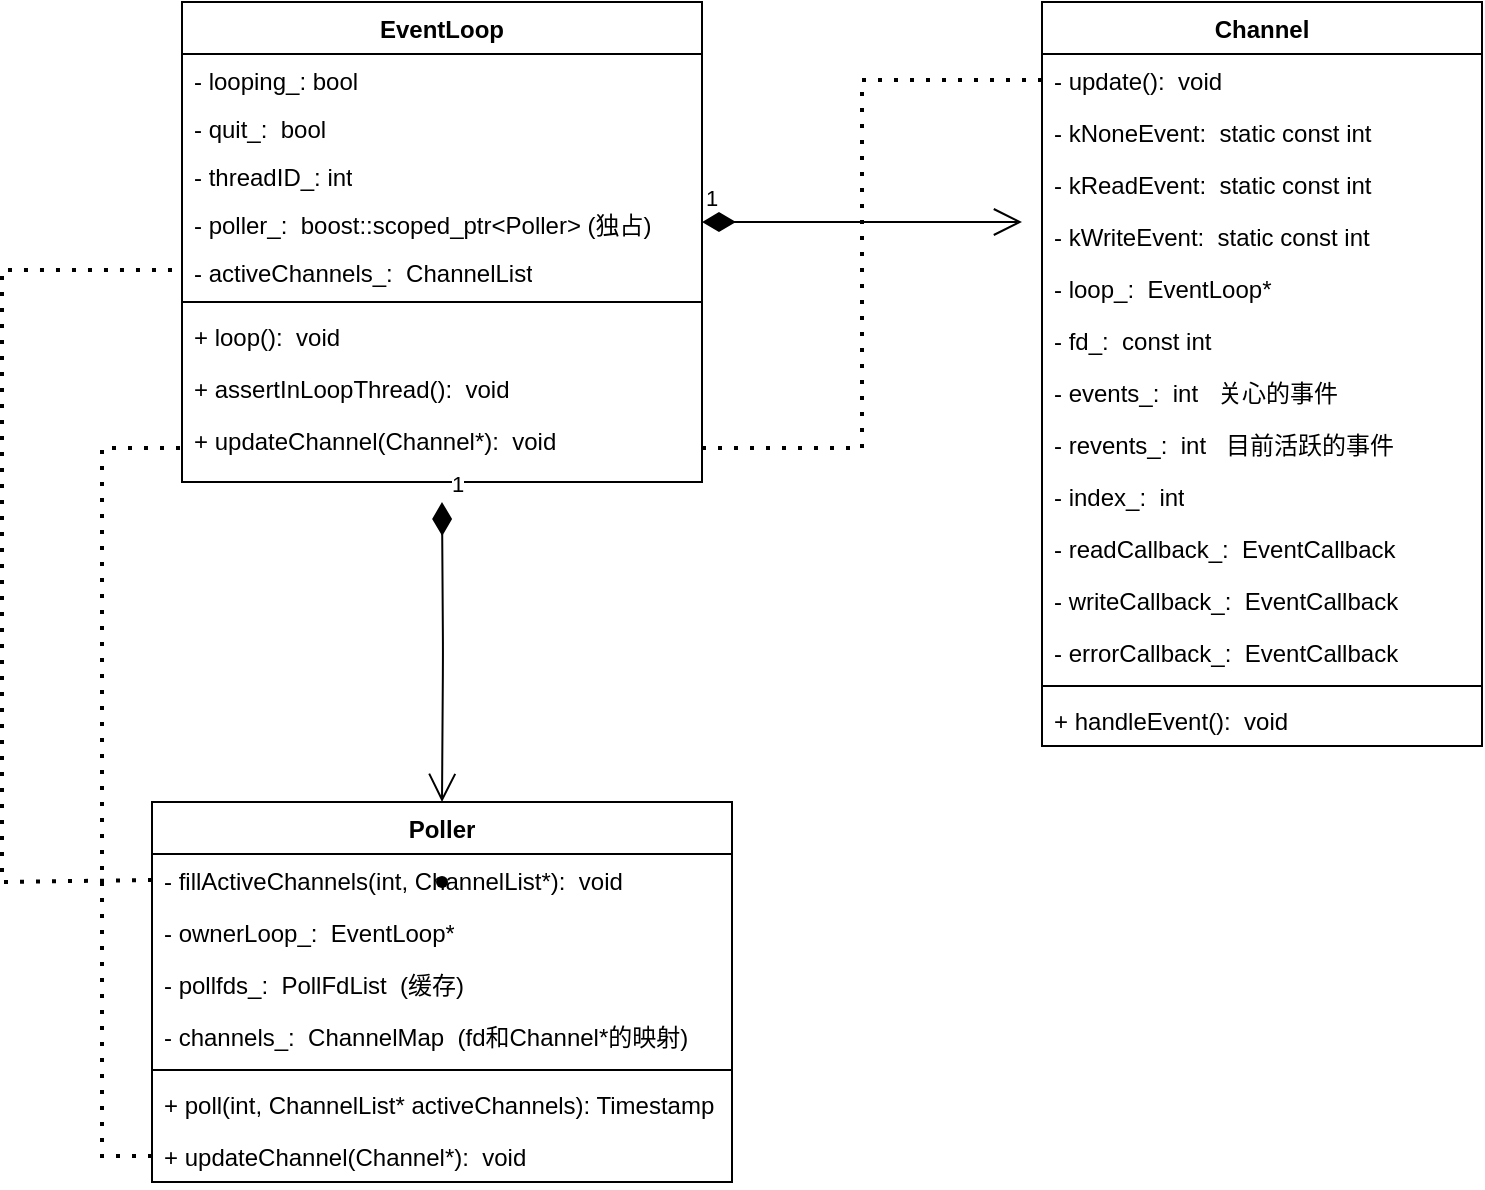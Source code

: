 <mxfile version="24.2.5" type="device">
  <diagram name="第 1 页" id="0gT3a4g_FhsQULTNcVzQ">
    <mxGraphModel dx="2021" dy="727" grid="1" gridSize="10" guides="1" tooltips="1" connect="1" arrows="1" fold="1" page="1" pageScale="1" pageWidth="827" pageHeight="1169" math="0" shadow="0">
      <root>
        <mxCell id="0" />
        <mxCell id="1" parent="0" />
        <mxCell id="Aa2nF3CeN6G8-Yx0_Y4v-5" value="EventLoop" style="swimlane;fontStyle=1;align=center;verticalAlign=top;childLayout=stackLayout;horizontal=1;startSize=26;horizontalStack=0;resizeParent=1;resizeParentMax=0;resizeLast=0;collapsible=1;marginBottom=0;whiteSpace=wrap;html=1;" parent="1" vertex="1">
          <mxGeometry x="60" y="120" width="260" height="240" as="geometry">
            <mxRectangle x="280" y="110" width="100" height="30" as="alternateBounds" />
          </mxGeometry>
        </mxCell>
        <mxCell id="Aa2nF3CeN6G8-Yx0_Y4v-6" value="- looping_: bool" style="text;strokeColor=none;fillColor=none;align=left;verticalAlign=top;spacingLeft=4;spacingRight=4;overflow=hidden;rotatable=0;points=[[0,0.5],[1,0.5]];portConstraint=eastwest;whiteSpace=wrap;html=1;" parent="Aa2nF3CeN6G8-Yx0_Y4v-5" vertex="1">
          <mxGeometry y="26" width="260" height="24" as="geometry" />
        </mxCell>
        <mxCell id="Aa2nF3CeN6G8-Yx0_Y4v-11" value="- quit_:&amp;nbsp; bool" style="text;strokeColor=none;fillColor=none;align=left;verticalAlign=top;spacingLeft=4;spacingRight=4;overflow=hidden;rotatable=0;points=[[0,0.5],[1,0.5]];portConstraint=eastwest;whiteSpace=wrap;html=1;" parent="Aa2nF3CeN6G8-Yx0_Y4v-5" vertex="1">
          <mxGeometry y="50" width="260" height="24" as="geometry" />
        </mxCell>
        <mxCell id="Aa2nF3CeN6G8-Yx0_Y4v-7" value="- threadID_: int" style="text;strokeColor=none;fillColor=none;align=left;verticalAlign=top;spacingLeft=4;spacingRight=4;overflow=hidden;rotatable=0;points=[[0,0.5],[1,0.5]];portConstraint=eastwest;whiteSpace=wrap;html=1;" parent="Aa2nF3CeN6G8-Yx0_Y4v-5" vertex="1">
          <mxGeometry y="74" width="260" height="24" as="geometry" />
        </mxCell>
        <mxCell id="Aa2nF3CeN6G8-Yx0_Y4v-12" value="- poller_:&amp;nbsp; boost::scoped_ptr&amp;lt;Poller&amp;gt; (独占)" style="text;strokeColor=none;fillColor=none;align=left;verticalAlign=top;spacingLeft=4;spacingRight=4;overflow=hidden;rotatable=0;points=[[0,0.5],[1,0.5]];portConstraint=eastwest;whiteSpace=wrap;html=1;" parent="Aa2nF3CeN6G8-Yx0_Y4v-5" vertex="1">
          <mxGeometry y="98" width="260" height="24" as="geometry" />
        </mxCell>
        <mxCell id="Aa2nF3CeN6G8-Yx0_Y4v-13" value="- activeChannels_:&amp;nbsp; ChannelList" style="text;strokeColor=none;fillColor=none;align=left;verticalAlign=top;spacingLeft=4;spacingRight=4;overflow=hidden;rotatable=0;points=[[0,0.5],[1,0.5]];portConstraint=eastwest;whiteSpace=wrap;html=1;" parent="Aa2nF3CeN6G8-Yx0_Y4v-5" vertex="1">
          <mxGeometry y="122" width="260" height="24" as="geometry" />
        </mxCell>
        <mxCell id="Aa2nF3CeN6G8-Yx0_Y4v-8" value="" style="line;strokeWidth=1;fillColor=none;align=left;verticalAlign=middle;spacingTop=-1;spacingLeft=3;spacingRight=3;rotatable=0;labelPosition=right;points=[];portConstraint=eastwest;strokeColor=inherit;" parent="Aa2nF3CeN6G8-Yx0_Y4v-5" vertex="1">
          <mxGeometry y="146" width="260" height="8" as="geometry" />
        </mxCell>
        <mxCell id="Aa2nF3CeN6G8-Yx0_Y4v-9" value="+ loop():&amp;nbsp; void" style="text;strokeColor=none;fillColor=none;align=left;verticalAlign=top;spacingLeft=4;spacingRight=4;overflow=hidden;rotatable=0;points=[[0,0.5],[1,0.5]];portConstraint=eastwest;whiteSpace=wrap;html=1;" parent="Aa2nF3CeN6G8-Yx0_Y4v-5" vertex="1">
          <mxGeometry y="154" width="260" height="26" as="geometry" />
        </mxCell>
        <mxCell id="Aa2nF3CeN6G8-Yx0_Y4v-10" value="+ assertInLoopThread():&amp;nbsp; void" style="text;strokeColor=none;fillColor=none;align=left;verticalAlign=top;spacingLeft=4;spacingRight=4;overflow=hidden;rotatable=0;points=[[0,0.5],[1,0.5]];portConstraint=eastwest;whiteSpace=wrap;html=1;" parent="Aa2nF3CeN6G8-Yx0_Y4v-5" vertex="1">
          <mxGeometry y="180" width="260" height="26" as="geometry" />
        </mxCell>
        <mxCell id="Aa2nF3CeN6G8-Yx0_Y4v-15" value="+ updateChannel(Channel*):&amp;nbsp; void" style="text;strokeColor=none;fillColor=none;align=left;verticalAlign=top;spacingLeft=4;spacingRight=4;overflow=hidden;rotatable=0;points=[[0,0.5,0,0,0],[1,0.5,0,0,0]];portConstraint=eastwest;whiteSpace=wrap;html=1;" parent="Aa2nF3CeN6G8-Yx0_Y4v-5" vertex="1">
          <mxGeometry y="206" width="260" height="34" as="geometry" />
        </mxCell>
        <mxCell id="Aa2nF3CeN6G8-Yx0_Y4v-16" value="Poller" style="swimlane;fontStyle=1;align=center;verticalAlign=top;childLayout=stackLayout;horizontal=1;startSize=26;horizontalStack=0;resizeParent=1;resizeParentMax=0;resizeLast=0;collapsible=1;marginBottom=0;whiteSpace=wrap;html=1;" parent="1" vertex="1">
          <mxGeometry x="45" y="520" width="290" height="190" as="geometry" />
        </mxCell>
        <mxCell id="Aa2nF3CeN6G8-Yx0_Y4v-17" value="- fillActiveChannels(int, ChannelList*):&amp;nbsp; void" style="text;strokeColor=none;fillColor=none;align=left;verticalAlign=top;spacingLeft=4;spacingRight=4;overflow=hidden;rotatable=0;points=[[0,0.5],[1,0.5]];portConstraint=eastwest;whiteSpace=wrap;html=1;" parent="Aa2nF3CeN6G8-Yx0_Y4v-16" vertex="1">
          <mxGeometry y="26" width="290" height="26" as="geometry" />
        </mxCell>
        <mxCell id="Aa2nF3CeN6G8-Yx0_Y4v-20" value="- ownerLoop_:&amp;nbsp; EventLoop*" style="text;strokeColor=none;fillColor=none;align=left;verticalAlign=top;spacingLeft=4;spacingRight=4;overflow=hidden;rotatable=0;points=[[0,0.5],[1,0.5]];portConstraint=eastwest;whiteSpace=wrap;html=1;" parent="Aa2nF3CeN6G8-Yx0_Y4v-16" vertex="1">
          <mxGeometry y="52" width="290" height="26" as="geometry" />
        </mxCell>
        <mxCell id="Aa2nF3CeN6G8-Yx0_Y4v-21" value="- pollfds_:&amp;nbsp; PollFdList&amp;nbsp; (缓存)" style="text;strokeColor=none;fillColor=none;align=left;verticalAlign=top;spacingLeft=4;spacingRight=4;overflow=hidden;rotatable=0;points=[[0,0.5],[1,0.5]];portConstraint=eastwest;whiteSpace=wrap;html=1;" parent="Aa2nF3CeN6G8-Yx0_Y4v-16" vertex="1">
          <mxGeometry y="78" width="290" height="26" as="geometry" />
        </mxCell>
        <mxCell id="Aa2nF3CeN6G8-Yx0_Y4v-22" value="- channels_:&amp;nbsp; ChannelMap&amp;nbsp; (fd和Channel*的映射)" style="text;strokeColor=none;fillColor=none;align=left;verticalAlign=top;spacingLeft=4;spacingRight=4;overflow=hidden;rotatable=0;points=[[0,0.5],[1,0.5]];portConstraint=eastwest;whiteSpace=wrap;html=1;" parent="Aa2nF3CeN6G8-Yx0_Y4v-16" vertex="1">
          <mxGeometry y="104" width="290" height="26" as="geometry" />
        </mxCell>
        <mxCell id="Aa2nF3CeN6G8-Yx0_Y4v-18" value="" style="line;strokeWidth=1;fillColor=none;align=left;verticalAlign=middle;spacingTop=-1;spacingLeft=3;spacingRight=3;rotatable=0;labelPosition=right;points=[];portConstraint=eastwest;strokeColor=inherit;" parent="Aa2nF3CeN6G8-Yx0_Y4v-16" vertex="1">
          <mxGeometry y="130" width="290" height="8" as="geometry" />
        </mxCell>
        <mxCell id="Aa2nF3CeN6G8-Yx0_Y4v-19" value="+ poll(int, ChannelList* activeChannels): Timestamp" style="text;strokeColor=none;fillColor=none;align=left;verticalAlign=top;spacingLeft=4;spacingRight=4;overflow=hidden;rotatable=0;points=[[0,0.5],[1,0.5]];portConstraint=eastwest;whiteSpace=wrap;html=1;" parent="Aa2nF3CeN6G8-Yx0_Y4v-16" vertex="1">
          <mxGeometry y="138" width="290" height="26" as="geometry" />
        </mxCell>
        <mxCell id="Aa2nF3CeN6G8-Yx0_Y4v-23" value="+ updateChannel(Channel*):&amp;nbsp; void" style="text;strokeColor=none;fillColor=none;align=left;verticalAlign=top;spacingLeft=4;spacingRight=4;overflow=hidden;rotatable=0;points=[[0,0.5],[1,0.5]];portConstraint=eastwest;whiteSpace=wrap;html=1;" parent="Aa2nF3CeN6G8-Yx0_Y4v-16" vertex="1">
          <mxGeometry y="164" width="290" height="26" as="geometry" />
        </mxCell>
        <mxCell id="Aa2nF3CeN6G8-Yx0_Y4v-24" value="Channel" style="swimlane;fontStyle=1;align=center;verticalAlign=top;childLayout=stackLayout;horizontal=1;startSize=26;horizontalStack=0;resizeParent=1;resizeParentMax=0;resizeLast=0;collapsible=1;marginBottom=0;whiteSpace=wrap;html=1;" parent="1" vertex="1">
          <mxGeometry x="490" y="120" width="220" height="372" as="geometry" />
        </mxCell>
        <mxCell id="Aa2nF3CeN6G8-Yx0_Y4v-25" value="- update():&amp;nbsp; void" style="text;strokeColor=none;fillColor=none;align=left;verticalAlign=top;spacingLeft=4;spacingRight=4;overflow=hidden;rotatable=0;points=[[0,0.5],[1,0.5]];portConstraint=eastwest;whiteSpace=wrap;html=1;" parent="Aa2nF3CeN6G8-Yx0_Y4v-24" vertex="1">
          <mxGeometry y="26" width="220" height="26" as="geometry" />
        </mxCell>
        <mxCell id="Aa2nF3CeN6G8-Yx0_Y4v-31" value="- kNoneEvent:&amp;nbsp; static const int" style="text;strokeColor=none;fillColor=none;align=left;verticalAlign=top;spacingLeft=4;spacingRight=4;overflow=hidden;rotatable=0;points=[[0,0.5],[1,0.5]];portConstraint=eastwest;whiteSpace=wrap;html=1;" parent="Aa2nF3CeN6G8-Yx0_Y4v-24" vertex="1">
          <mxGeometry y="52" width="220" height="26" as="geometry" />
        </mxCell>
        <mxCell id="Aa2nF3CeN6G8-Yx0_Y4v-32" value="- kReadEvent:&amp;nbsp; static const int" style="text;strokeColor=none;fillColor=none;align=left;verticalAlign=top;spacingLeft=4;spacingRight=4;overflow=hidden;rotatable=0;points=[[0,0.5],[1,0.5]];portConstraint=eastwest;whiteSpace=wrap;html=1;" parent="Aa2nF3CeN6G8-Yx0_Y4v-24" vertex="1">
          <mxGeometry y="78" width="220" height="26" as="geometry" />
        </mxCell>
        <mxCell id="Aa2nF3CeN6G8-Yx0_Y4v-33" value="- kWriteEvent:&amp;nbsp; static const int" style="text;strokeColor=none;fillColor=none;align=left;verticalAlign=top;spacingLeft=4;spacingRight=4;overflow=hidden;rotatable=0;points=[[0,0.5],[1,0.5]];portConstraint=eastwest;whiteSpace=wrap;html=1;" parent="Aa2nF3CeN6G8-Yx0_Y4v-24" vertex="1">
          <mxGeometry y="104" width="220" height="26" as="geometry" />
        </mxCell>
        <mxCell id="Aa2nF3CeN6G8-Yx0_Y4v-34" value="- loop_:&amp;nbsp; EventLoop*" style="text;strokeColor=none;fillColor=none;align=left;verticalAlign=top;spacingLeft=4;spacingRight=4;overflow=hidden;rotatable=0;points=[[0,0.5],[1,0.5]];portConstraint=eastwest;whiteSpace=wrap;html=1;" parent="Aa2nF3CeN6G8-Yx0_Y4v-24" vertex="1">
          <mxGeometry y="130" width="220" height="26" as="geometry" />
        </mxCell>
        <mxCell id="Aa2nF3CeN6G8-Yx0_Y4v-35" value="- fd_:&amp;nbsp; const int" style="text;strokeColor=none;fillColor=none;align=left;verticalAlign=top;spacingLeft=4;spacingRight=4;overflow=hidden;rotatable=0;points=[[0,0.5],[1,0.5]];portConstraint=eastwest;whiteSpace=wrap;html=1;" parent="Aa2nF3CeN6G8-Yx0_Y4v-24" vertex="1">
          <mxGeometry y="156" width="220" height="26" as="geometry" />
        </mxCell>
        <mxCell id="V9c7cVdRRCX2z74MGMLm-1" value="- events_:&amp;nbsp; int&amp;nbsp; &amp;nbsp;关心的事件" style="text;strokeColor=none;fillColor=none;align=left;verticalAlign=top;spacingLeft=4;spacingRight=4;overflow=hidden;rotatable=0;points=[[0,0.5],[1,0.5]];portConstraint=eastwest;whiteSpace=wrap;html=1;" vertex="1" parent="Aa2nF3CeN6G8-Yx0_Y4v-24">
          <mxGeometry y="182" width="220" height="26" as="geometry" />
        </mxCell>
        <mxCell id="V9c7cVdRRCX2z74MGMLm-2" value="- revents_:&amp;nbsp; int&amp;nbsp; &amp;nbsp;目前活跃的事件" style="text;strokeColor=none;fillColor=none;align=left;verticalAlign=top;spacingLeft=4;spacingRight=4;overflow=hidden;rotatable=0;points=[[0,0.5],[1,0.5]];portConstraint=eastwest;whiteSpace=wrap;html=1;" vertex="1" parent="Aa2nF3CeN6G8-Yx0_Y4v-24">
          <mxGeometry y="208" width="220" height="26" as="geometry" />
        </mxCell>
        <mxCell id="V9c7cVdRRCX2z74MGMLm-3" value="- index_:&amp;nbsp; int" style="text;strokeColor=none;fillColor=none;align=left;verticalAlign=top;spacingLeft=4;spacingRight=4;overflow=hidden;rotatable=0;points=[[0,0.5],[1,0.5]];portConstraint=eastwest;whiteSpace=wrap;html=1;" vertex="1" parent="Aa2nF3CeN6G8-Yx0_Y4v-24">
          <mxGeometry y="234" width="220" height="26" as="geometry" />
        </mxCell>
        <mxCell id="V9c7cVdRRCX2z74MGMLm-4" value="- readCallback_:&amp;nbsp; EventCallback" style="text;strokeColor=none;fillColor=none;align=left;verticalAlign=top;spacingLeft=4;spacingRight=4;overflow=hidden;rotatable=0;points=[[0,0.5],[1,0.5]];portConstraint=eastwest;whiteSpace=wrap;html=1;" vertex="1" parent="Aa2nF3CeN6G8-Yx0_Y4v-24">
          <mxGeometry y="260" width="220" height="26" as="geometry" />
        </mxCell>
        <mxCell id="V9c7cVdRRCX2z74MGMLm-5" value="- writeCallback_:&amp;nbsp; EventCallback" style="text;strokeColor=none;fillColor=none;align=left;verticalAlign=top;spacingLeft=4;spacingRight=4;overflow=hidden;rotatable=0;points=[[0,0.5],[1,0.5]];portConstraint=eastwest;whiteSpace=wrap;html=1;" vertex="1" parent="Aa2nF3CeN6G8-Yx0_Y4v-24">
          <mxGeometry y="286" width="220" height="26" as="geometry" />
        </mxCell>
        <mxCell id="V9c7cVdRRCX2z74MGMLm-6" value="- errorCallback_:&amp;nbsp; EventCallback" style="text;strokeColor=none;fillColor=none;align=left;verticalAlign=top;spacingLeft=4;spacingRight=4;overflow=hidden;rotatable=0;points=[[0,0.5],[1,0.5]];portConstraint=eastwest;whiteSpace=wrap;html=1;" vertex="1" parent="Aa2nF3CeN6G8-Yx0_Y4v-24">
          <mxGeometry y="312" width="220" height="26" as="geometry" />
        </mxCell>
        <mxCell id="Aa2nF3CeN6G8-Yx0_Y4v-26" value="" style="line;strokeWidth=1;fillColor=none;align=left;verticalAlign=middle;spacingTop=-1;spacingLeft=3;spacingRight=3;rotatable=0;labelPosition=right;points=[];portConstraint=eastwest;strokeColor=inherit;" parent="Aa2nF3CeN6G8-Yx0_Y4v-24" vertex="1">
          <mxGeometry y="338" width="220" height="8" as="geometry" />
        </mxCell>
        <mxCell id="Aa2nF3CeN6G8-Yx0_Y4v-27" value="+ handleEvent():&amp;nbsp; void" style="text;strokeColor=none;fillColor=none;align=left;verticalAlign=top;spacingLeft=4;spacingRight=4;overflow=hidden;rotatable=0;points=[[0,0.5],[1,0.5]];portConstraint=eastwest;whiteSpace=wrap;html=1;" parent="Aa2nF3CeN6G8-Yx0_Y4v-24" vertex="1">
          <mxGeometry y="346" width="220" height="26" as="geometry" />
        </mxCell>
        <mxCell id="V9c7cVdRRCX2z74MGMLm-8" value="" style="endArrow=none;dashed=1;html=1;dashPattern=1 3;strokeWidth=2;rounded=0;entryX=0;entryY=0.5;entryDx=0;entryDy=0;exitX=0;exitY=0.5;exitDx=0;exitDy=0;" edge="1" parent="1" source="Aa2nF3CeN6G8-Yx0_Y4v-17" target="Aa2nF3CeN6G8-Yx0_Y4v-13">
          <mxGeometry width="50" height="50" relative="1" as="geometry">
            <mxPoint x="-30" y="460" as="sourcePoint" />
            <mxPoint x="40" y="340" as="targetPoint" />
            <Array as="points">
              <mxPoint x="-30" y="560" />
              <mxPoint x="-30" y="254" />
            </Array>
          </mxGeometry>
        </mxCell>
        <mxCell id="V9c7cVdRRCX2z74MGMLm-9" value="" style="endArrow=none;dashed=1;html=1;dashPattern=1 3;strokeWidth=2;rounded=0;entryX=0;entryY=0.5;entryDx=0;entryDy=0;exitX=0;exitY=0.5;exitDx=0;exitDy=0;" edge="1" parent="1" source="Aa2nF3CeN6G8-Yx0_Y4v-23" target="Aa2nF3CeN6G8-Yx0_Y4v-15">
          <mxGeometry width="50" height="50" relative="1" as="geometry">
            <mxPoint x="10" y="390" as="sourcePoint" />
            <mxPoint x="60" y="340" as="targetPoint" />
            <Array as="points">
              <mxPoint x="20" y="697" />
              <mxPoint x="20" y="343" />
            </Array>
          </mxGeometry>
        </mxCell>
        <mxCell id="V9c7cVdRRCX2z74MGMLm-11" value="" style="endArrow=none;dashed=1;html=1;dashPattern=1 3;strokeWidth=2;rounded=0;entryX=0;entryY=0.5;entryDx=0;entryDy=0;exitX=1;exitY=0.5;exitDx=0;exitDy=0;" edge="1" parent="1" source="Aa2nF3CeN6G8-Yx0_Y4v-15" target="Aa2nF3CeN6G8-Yx0_Y4v-25">
          <mxGeometry width="50" height="50" relative="1" as="geometry">
            <mxPoint x="370" y="320" as="sourcePoint" />
            <mxPoint x="420" y="270" as="targetPoint" />
            <Array as="points">
              <mxPoint x="400" y="343" />
              <mxPoint x="400" y="159" />
            </Array>
          </mxGeometry>
        </mxCell>
        <mxCell id="16_pPEntTpGxMNg-Fny7-9" value="" style="shape=waypoint;sketch=0;size=6;pointerEvents=1;points=[];fillColor=default;resizable=0;rotatable=0;perimeter=centerPerimeter;snapToPoint=1;verticalAlign=top;fontStyle=1;startSize=26;" vertex="1" parent="1">
          <mxGeometry x="180" y="550" width="20" height="20" as="geometry" />
        </mxCell>
        <mxCell id="16_pPEntTpGxMNg-Fny7-11" value="1" style="endArrow=open;html=1;endSize=12;startArrow=diamondThin;startSize=14;startFill=1;edgeStyle=orthogonalEdgeStyle;align=left;verticalAlign=bottom;entryX=0.5;entryY=0;entryDx=0;entryDy=0;" edge="1" parent="1" target="Aa2nF3CeN6G8-Yx0_Y4v-16">
          <mxGeometry x="-1" y="3" relative="1" as="geometry">
            <mxPoint x="190" y="370" as="sourcePoint" />
            <mxPoint x="310" y="440" as="targetPoint" />
            <mxPoint as="offset" />
          </mxGeometry>
        </mxCell>
        <mxCell id="16_pPEntTpGxMNg-Fny7-12" value="1" style="endArrow=open;html=1;endSize=12;startArrow=diamondThin;startSize=14;startFill=1;edgeStyle=orthogonalEdgeStyle;align=left;verticalAlign=bottom;rounded=0;" edge="1" parent="1">
          <mxGeometry x="-1" y="3" relative="1" as="geometry">
            <mxPoint x="320" y="230" as="sourcePoint" />
            <mxPoint x="480" y="230" as="targetPoint" />
          </mxGeometry>
        </mxCell>
      </root>
    </mxGraphModel>
  </diagram>
</mxfile>
